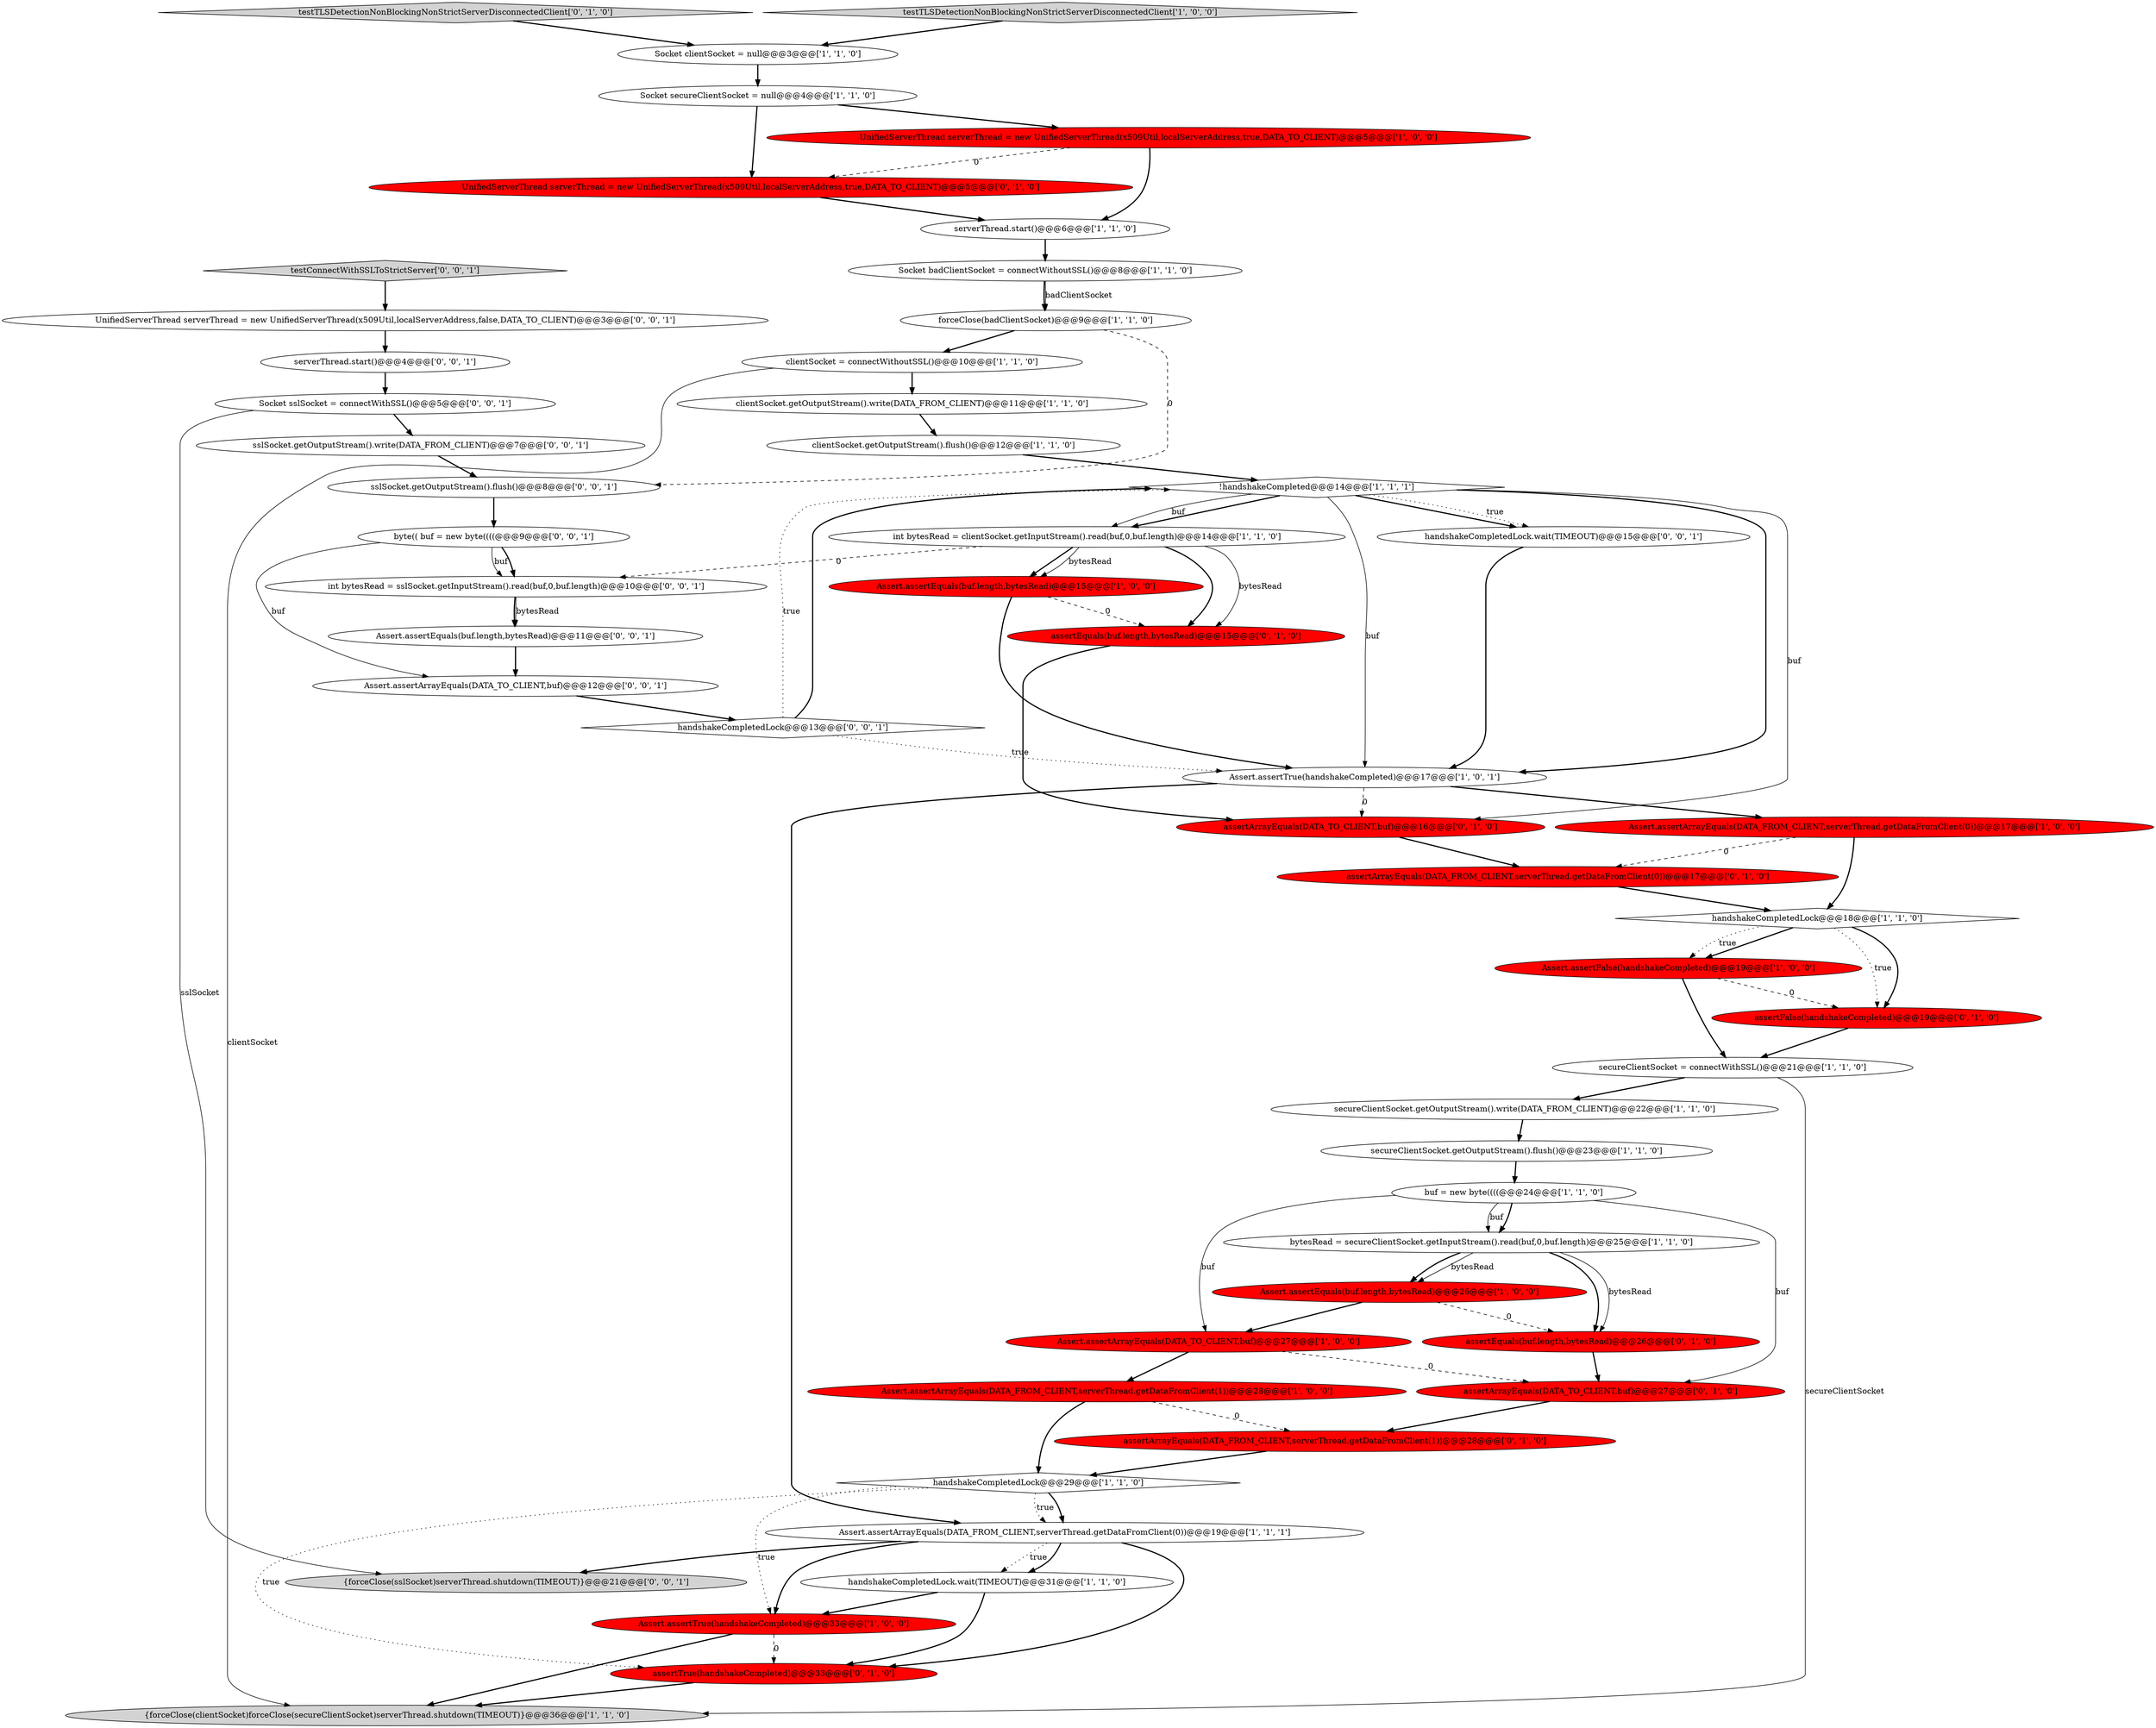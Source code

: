 digraph {
17 [style = filled, label = "Socket secureClientSocket = null@@@4@@@['1', '1', '0']", fillcolor = white, shape = ellipse image = "AAA0AAABBB1BBB"];
41 [style = filled, label = "sslSocket.getOutputStream().write(DATA_FROM_CLIENT)@@@7@@@['0', '0', '1']", fillcolor = white, shape = ellipse image = "AAA0AAABBB3BBB"];
46 [style = filled, label = "UnifiedServerThread serverThread = new UnifiedServerThread(x509Util,localServerAddress,false,DATA_TO_CLIENT)@@@3@@@['0', '0', '1']", fillcolor = white, shape = ellipse image = "AAA0AAABBB3BBB"];
20 [style = filled, label = "Assert.assertTrue(handshakeCompleted)@@@17@@@['1', '0', '1']", fillcolor = white, shape = ellipse image = "AAA0AAABBB1BBB"];
14 [style = filled, label = "Socket badClientSocket = connectWithoutSSL()@@@8@@@['1', '1', '0']", fillcolor = white, shape = ellipse image = "AAA0AAABBB1BBB"];
26 [style = filled, label = "int bytesRead = clientSocket.getInputStream().read(buf,0,buf.length)@@@14@@@['1', '1', '0']", fillcolor = white, shape = ellipse image = "AAA0AAABBB1BBB"];
37 [style = filled, label = "assertArrayEquals(DATA_TO_CLIENT,buf)@@@27@@@['0', '1', '0']", fillcolor = red, shape = ellipse image = "AAA1AAABBB2BBB"];
36 [style = filled, label = "assertEquals(buf.length,bytesRead)@@@26@@@['0', '1', '0']", fillcolor = red, shape = ellipse image = "AAA1AAABBB2BBB"];
44 [style = filled, label = "handshakeCompletedLock.wait(TIMEOUT)@@@15@@@['0', '0', '1']", fillcolor = white, shape = ellipse image = "AAA0AAABBB3BBB"];
1 [style = filled, label = "Assert.assertEquals(buf.length,bytesRead)@@@15@@@['1', '0', '0']", fillcolor = red, shape = ellipse image = "AAA1AAABBB1BBB"];
28 [style = filled, label = "secureClientSocket.getOutputStream().write(DATA_FROM_CLIENT)@@@22@@@['1', '1', '0']", fillcolor = white, shape = ellipse image = "AAA0AAABBB1BBB"];
33 [style = filled, label = "assertArrayEquals(DATA_TO_CLIENT,buf)@@@16@@@['0', '1', '0']", fillcolor = red, shape = ellipse image = "AAA1AAABBB2BBB"];
7 [style = filled, label = "Assert.assertTrue(handshakeCompleted)@@@33@@@['1', '0', '0']", fillcolor = red, shape = ellipse image = "AAA1AAABBB1BBB"];
49 [style = filled, label = "testConnectWithSSLToStrictServer['0', '0', '1']", fillcolor = lightgray, shape = diamond image = "AAA0AAABBB3BBB"];
0 [style = filled, label = "handshakeCompletedLock.wait(TIMEOUT)@@@31@@@['1', '1', '0']", fillcolor = white, shape = ellipse image = "AAA0AAABBB1BBB"];
51 [style = filled, label = "handshakeCompletedLock@@@13@@@['0', '0', '1']", fillcolor = white, shape = diamond image = "AAA0AAABBB3BBB"];
52 [style = filled, label = "Assert.assertEquals(buf.length,bytesRead)@@@11@@@['0', '0', '1']", fillcolor = white, shape = ellipse image = "AAA0AAABBB3BBB"];
24 [style = filled, label = "Assert.assertArrayEquals(DATA_FROM_CLIENT,serverThread.getDataFromClient(0))@@@17@@@['1', '0', '0']", fillcolor = red, shape = ellipse image = "AAA1AAABBB1BBB"];
40 [style = filled, label = "serverThread.start()@@@4@@@['0', '0', '1']", fillcolor = white, shape = ellipse image = "AAA0AAABBB3BBB"];
29 [style = filled, label = "{forceClose(clientSocket)forceClose(secureClientSocket)serverThread.shutdown(TIMEOUT)}@@@36@@@['1', '1', '0']", fillcolor = lightgray, shape = ellipse image = "AAA0AAABBB1BBB"];
32 [style = filled, label = "UnifiedServerThread serverThread = new UnifiedServerThread(x509Util,localServerAddress,true,DATA_TO_CLIENT)@@@5@@@['0', '1', '0']", fillcolor = red, shape = ellipse image = "AAA1AAABBB2BBB"];
34 [style = filled, label = "testTLSDetectionNonBlockingNonStrictServerDisconnectedClient['0', '1', '0']", fillcolor = lightgray, shape = diamond image = "AAA0AAABBB2BBB"];
30 [style = filled, label = "assertEquals(buf.length,bytesRead)@@@15@@@['0', '1', '0']", fillcolor = red, shape = ellipse image = "AAA1AAABBB2BBB"];
38 [style = filled, label = "assertTrue(handshakeCompleted)@@@33@@@['0', '1', '0']", fillcolor = red, shape = ellipse image = "AAA1AAABBB2BBB"];
2 [style = filled, label = "bytesRead = secureClientSocket.getInputStream().read(buf,0,buf.length)@@@25@@@['1', '1', '0']", fillcolor = white, shape = ellipse image = "AAA0AAABBB1BBB"];
8 [style = filled, label = "Assert.assertArrayEquals(DATA_FROM_CLIENT,serverThread.getDataFromClient(1))@@@28@@@['1', '0', '0']", fillcolor = red, shape = ellipse image = "AAA1AAABBB1BBB"];
22 [style = filled, label = "Assert.assertFalse(handshakeCompleted)@@@19@@@['1', '0', '0']", fillcolor = red, shape = ellipse image = "AAA1AAABBB1BBB"];
35 [style = filled, label = "assertArrayEquals(DATA_FROM_CLIENT,serverThread.getDataFromClient(0))@@@17@@@['0', '1', '0']", fillcolor = red, shape = ellipse image = "AAA1AAABBB2BBB"];
9 [style = filled, label = "clientSocket.getOutputStream().write(DATA_FROM_CLIENT)@@@11@@@['1', '1', '0']", fillcolor = white, shape = ellipse image = "AAA0AAABBB1BBB"];
10 [style = filled, label = "Assert.assertArrayEquals(DATA_TO_CLIENT,buf)@@@27@@@['1', '0', '0']", fillcolor = red, shape = ellipse image = "AAA1AAABBB1BBB"];
16 [style = filled, label = "forceClose(badClientSocket)@@@9@@@['1', '1', '0']", fillcolor = white, shape = ellipse image = "AAA0AAABBB1BBB"];
3 [style = filled, label = "UnifiedServerThread serverThread = new UnifiedServerThread(x509Util,localServerAddress,true,DATA_TO_CLIENT)@@@5@@@['1', '0', '0']", fillcolor = red, shape = ellipse image = "AAA1AAABBB1BBB"];
25 [style = filled, label = "secureClientSocket = connectWithSSL()@@@21@@@['1', '1', '0']", fillcolor = white, shape = ellipse image = "AAA0AAABBB1BBB"];
13 [style = filled, label = "clientSocket = connectWithoutSSL()@@@10@@@['1', '1', '0']", fillcolor = white, shape = ellipse image = "AAA0AAABBB1BBB"];
45 [style = filled, label = "Assert.assertArrayEquals(DATA_TO_CLIENT,buf)@@@12@@@['0', '0', '1']", fillcolor = white, shape = ellipse image = "AAA0AAABBB3BBB"];
19 [style = filled, label = "Assert.assertArrayEquals(DATA_FROM_CLIENT,serverThread.getDataFromClient(0))@@@19@@@['1', '1', '1']", fillcolor = white, shape = ellipse image = "AAA0AAABBB1BBB"];
12 [style = filled, label = "serverThread.start()@@@6@@@['1', '1', '0']", fillcolor = white, shape = ellipse image = "AAA0AAABBB1BBB"];
48 [style = filled, label = "{forceClose(sslSocket)serverThread.shutdown(TIMEOUT)}@@@21@@@['0', '0', '1']", fillcolor = lightgray, shape = ellipse image = "AAA0AAABBB3BBB"];
39 [style = filled, label = "assertArrayEquals(DATA_FROM_CLIENT,serverThread.getDataFromClient(1))@@@28@@@['0', '1', '0']", fillcolor = red, shape = ellipse image = "AAA1AAABBB2BBB"];
23 [style = filled, label = "clientSocket.getOutputStream().flush()@@@12@@@['1', '1', '0']", fillcolor = white, shape = ellipse image = "AAA0AAABBB1BBB"];
11 [style = filled, label = "testTLSDetectionNonBlockingNonStrictServerDisconnectedClient['1', '0', '0']", fillcolor = lightgray, shape = diamond image = "AAA0AAABBB1BBB"];
5 [style = filled, label = "Assert.assertEquals(buf.length,bytesRead)@@@26@@@['1', '0', '0']", fillcolor = red, shape = ellipse image = "AAA1AAABBB1BBB"];
50 [style = filled, label = "sslSocket.getOutputStream().flush()@@@8@@@['0', '0', '1']", fillcolor = white, shape = ellipse image = "AAA0AAABBB3BBB"];
43 [style = filled, label = "int bytesRead = sslSocket.getInputStream().read(buf,0,buf.length)@@@10@@@['0', '0', '1']", fillcolor = white, shape = ellipse image = "AAA0AAABBB3BBB"];
15 [style = filled, label = "buf = new byte((((@@@24@@@['1', '1', '0']", fillcolor = white, shape = ellipse image = "AAA0AAABBB1BBB"];
42 [style = filled, label = "byte(( buf = new byte((((@@@9@@@['0', '0', '1']", fillcolor = white, shape = ellipse image = "AAA0AAABBB3BBB"];
31 [style = filled, label = "assertFalse(handshakeCompleted)@@@19@@@['0', '1', '0']", fillcolor = red, shape = ellipse image = "AAA1AAABBB2BBB"];
6 [style = filled, label = "handshakeCompletedLock@@@18@@@['1', '1', '0']", fillcolor = white, shape = diamond image = "AAA0AAABBB1BBB"];
18 [style = filled, label = "!handshakeCompleted@@@14@@@['1', '1', '1']", fillcolor = white, shape = diamond image = "AAA0AAABBB1BBB"];
4 [style = filled, label = "handshakeCompletedLock@@@29@@@['1', '1', '0']", fillcolor = white, shape = diamond image = "AAA0AAABBB1BBB"];
27 [style = filled, label = "secureClientSocket.getOutputStream().flush()@@@23@@@['1', '1', '0']", fillcolor = white, shape = ellipse image = "AAA0AAABBB1BBB"];
47 [style = filled, label = "Socket sslSocket = connectWithSSL()@@@5@@@['0', '0', '1']", fillcolor = white, shape = ellipse image = "AAA0AAABBB3BBB"];
21 [style = filled, label = "Socket clientSocket = null@@@3@@@['1', '1', '0']", fillcolor = white, shape = ellipse image = "AAA0AAABBB1BBB"];
4->38 [style = dotted, label="true"];
6->31 [style = dotted, label="true"];
6->22 [style = bold, label=""];
32->12 [style = bold, label=""];
1->20 [style = bold, label=""];
15->10 [style = solid, label="buf"];
4->7 [style = dotted, label="true"];
26->43 [style = dashed, label="0"];
27->15 [style = bold, label=""];
42->45 [style = solid, label="buf"];
18->44 [style = bold, label=""];
42->43 [style = solid, label="buf"];
10->8 [style = bold, label=""];
40->47 [style = bold, label=""];
2->36 [style = bold, label=""];
2->36 [style = solid, label="bytesRead"];
8->4 [style = bold, label=""];
51->20 [style = dotted, label="true"];
7->29 [style = bold, label=""];
14->16 [style = bold, label=""];
5->10 [style = bold, label=""];
22->25 [style = bold, label=""];
26->30 [style = solid, label="bytesRead"];
25->28 [style = bold, label=""];
15->37 [style = solid, label="buf"];
43->52 [style = solid, label="bytesRead"];
26->1 [style = bold, label=""];
4->19 [style = bold, label=""];
51->18 [style = dotted, label="true"];
52->45 [style = bold, label=""];
39->4 [style = bold, label=""];
25->29 [style = solid, label="secureClientSocket"];
0->38 [style = bold, label=""];
0->7 [style = bold, label=""];
18->20 [style = bold, label=""];
26->1 [style = solid, label="bytesRead"];
49->46 [style = bold, label=""];
44->20 [style = bold, label=""];
19->0 [style = dotted, label="true"];
7->38 [style = dashed, label="0"];
12->14 [style = bold, label=""];
51->18 [style = bold, label=""];
47->41 [style = bold, label=""];
36->37 [style = bold, label=""];
3->32 [style = dashed, label="0"];
46->40 [style = bold, label=""];
20->33 [style = dashed, label="0"];
20->19 [style = bold, label=""];
19->38 [style = bold, label=""];
41->50 [style = bold, label=""];
22->31 [style = dashed, label="0"];
16->13 [style = bold, label=""];
31->25 [style = bold, label=""];
30->33 [style = bold, label=""];
18->20 [style = solid, label="buf"];
18->44 [style = dotted, label="true"];
45->51 [style = bold, label=""];
2->5 [style = solid, label="bytesRead"];
1->30 [style = dashed, label="0"];
11->21 [style = bold, label=""];
18->26 [style = bold, label=""];
3->12 [style = bold, label=""];
6->22 [style = dotted, label="true"];
19->0 [style = bold, label=""];
50->42 [style = bold, label=""];
17->3 [style = bold, label=""];
13->9 [style = bold, label=""];
23->18 [style = bold, label=""];
37->39 [style = bold, label=""];
34->21 [style = bold, label=""];
18->26 [style = solid, label="buf"];
4->19 [style = dotted, label="true"];
2->5 [style = bold, label=""];
15->2 [style = bold, label=""];
33->35 [style = bold, label=""];
42->43 [style = bold, label=""];
19->48 [style = bold, label=""];
13->29 [style = solid, label="clientSocket"];
35->6 [style = bold, label=""];
38->29 [style = bold, label=""];
15->2 [style = solid, label="buf"];
43->52 [style = bold, label=""];
17->32 [style = bold, label=""];
5->36 [style = dashed, label="0"];
26->30 [style = bold, label=""];
9->23 [style = bold, label=""];
6->31 [style = bold, label=""];
47->48 [style = solid, label="sslSocket"];
14->16 [style = solid, label="badClientSocket"];
8->39 [style = dashed, label="0"];
24->35 [style = dashed, label="0"];
16->50 [style = dashed, label="0"];
10->37 [style = dashed, label="0"];
28->27 [style = bold, label=""];
20->24 [style = bold, label=""];
24->6 [style = bold, label=""];
21->17 [style = bold, label=""];
19->7 [style = bold, label=""];
18->33 [style = solid, label="buf"];
}
